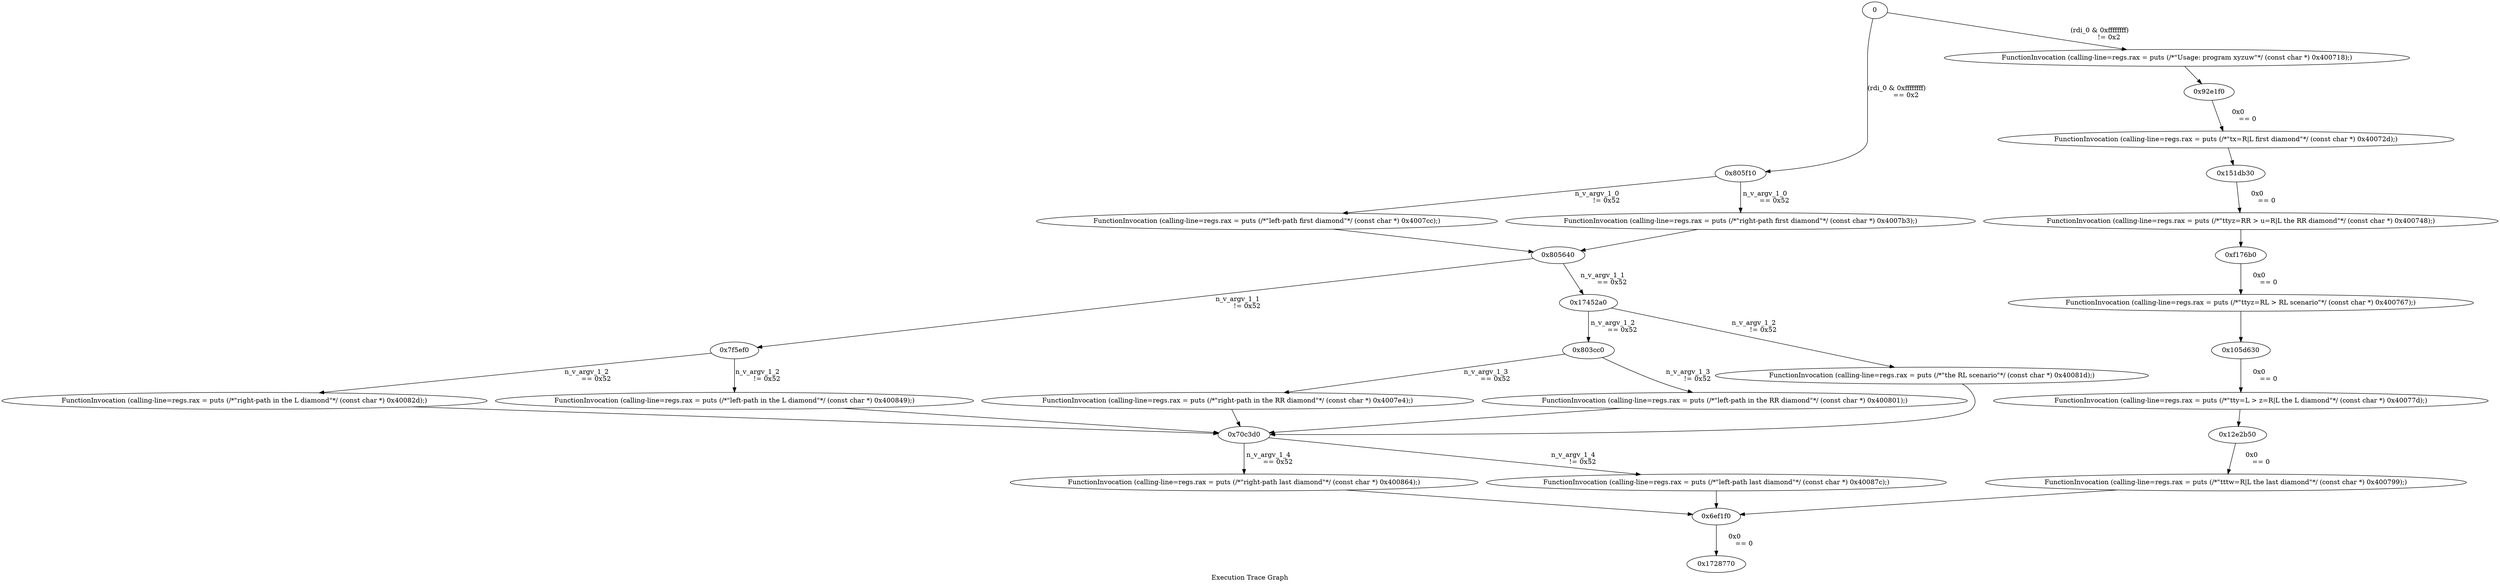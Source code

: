digraph "Execution Trace Graph" {
	label="Execution Trace Graph";

	Node0 [label = "0"];
	Node0x6ef1f0 [label = "0x6ef1f0"];
	Node0x70c3d0 [label = "0x70c3d0"];
	Node0x70e2e0 [label = "FunctionInvocation (calling-line=regs.rax = puts (/*\"right-path last diamond\"*/ (const char *) 0x400864);)"];
	Node0x7d6670 [label = "FunctionInvocation (calling-line=regs.rax = puts (/*\"left-path last diamond\"*/ (const char *) 0x40087c);)"];
	Node0x7f5ef0 [label = "0x7f5ef0"];
	Node0x803cc0 [label = "0x803cc0"];
	Node0x805640 [label = "0x805640"];
	Node0x805f10 [label = "0x805f10"];
	Node0x8d4d90 [label = "FunctionInvocation (calling-line=regs.rax = puts (/*\"right-path in the RR diamond\"*/ (const char *) 0x4007e4);)"];
	Node0x92e1f0 [label = "0x92e1f0"];
	Node0xee35a0 [label = "FunctionInvocation (calling-line=regs.rax = puts (/*\"\t\tyz=RR > u=R|L the RR diamond\"*/ (const char *) 0x400748);)"];
	Node0xf16fd0 [label = "FunctionInvocation (calling-line=regs.rax = puts (/*\"\t\ty=L > z=R|L the L diamond\"*/ (const char *) 0x40077d);)"];
	Node0xf176b0 [label = "0xf176b0"];
	Node0xfbf0e0 [label = "FunctionInvocation (calling-line=regs.rax = puts (/*\"Usage: program xyzuw\"*/ (const char *) 0x400718);)"];
	Node0x1000e90 [label = "FunctionInvocation (calling-line=regs.rax = puts (/*\"\t\tyz=RL > RL scenario\"*/ (const char *) 0x400767);)"];
	Node0x105d630 [label = "0x105d630"];
	Node0x12e2b50 [label = "0x12e2b50"];
	Node0x133b2e0 [label = "FunctionInvocation (calling-line=regs.rax = puts (/*\"the RL scenario\"*/ (const char *) 0x40081d);)"];
	Node0x13af2a0 [label = "FunctionInvocation (calling-line=regs.rax = puts (/*\"left-path in the RR diamond\"*/ (const char *) 0x400801);)"];
	Node0x14478e0 [label = "FunctionInvocation (calling-line=regs.rax = puts (/*\"right-path in the L diamond\"*/ (const char *) 0x40082d);)"];
	Node0x148d9b0 [label = "FunctionInvocation (calling-line=regs.rax = puts (/*\"\tx=R|L first diamond\"*/ (const char *) 0x40072d);)"];
	Node0x14ca940 [label = "FunctionInvocation (calling-line=regs.rax = puts (/*\"left-path first diamond\"*/ (const char *) 0x4007cc);)"];
	Node0x150f900 [label = "FunctionInvocation (calling-line=regs.rax = puts (/*\"right-path first diamond\"*/ (const char *) 0x4007b3);)"];
	Node0x151db30 [label = "0x151db30"];
	Node0x15c6370 [label = "FunctionInvocation (calling-line=regs.rax = puts (/*\"left-path in the L diamond\"*/ (const char *) 0x400849);)"];
	Node0x16b8180 [label = "FunctionInvocation (calling-line=regs.rax = puts (/*\"\t\t\tw=R|L the last diamond\"*/ (const char *) 0x400799);)"];
	Node0x1728770 [label = "0x1728770"];
	Node0x17452a0 [label = "0x17452a0"];
	Node0 -> Node0x805f10 [label = "(rdi_0 & 0xffffffff)
	 == 0x2"];
	Node0 -> Node0xfbf0e0 [label = "(rdi_0 & 0xffffffff)
	 != 0x2"];
	Node0xfbf0e0 -> Node0x92e1f0 [label = ""];
	Node0x805f10 -> Node0x150f900 [label = "n_v_argv_1_0
	 == 0x52"];
	Node0x150f900 -> Node0x805640 [label = ""];
	Node0x805f10 -> Node0x14ca940 [label = "n_v_argv_1_0
	 != 0x52"];
	Node0x14ca940 -> Node0x805640 [label = ""];
	Node0x92e1f0 -> Node0x148d9b0 [label = "0x0
	 == 0"];
	Node0x148d9b0 -> Node0x151db30 [label = ""];
	Node0x805640 -> Node0x17452a0 [label = "n_v_argv_1_1
	 == 0x52"];
	Node0x805640 -> Node0x7f5ef0 [label = "n_v_argv_1_1
	 != 0x52"];
	Node0x151db30 -> Node0xee35a0 [label = "0x0
	 == 0"];
	Node0xee35a0 -> Node0xf176b0 [label = ""];
	Node0x17452a0 -> Node0x803cc0 [label = "n_v_argv_1_2
	 == 0x52"];
	Node0x17452a0 -> Node0x133b2e0 [label = "n_v_argv_1_2
	 != 0x52"];
	Node0x133b2e0 -> Node0x70c3d0 [label = ""];
	Node0x7f5ef0 -> Node0x14478e0 [label = "n_v_argv_1_2
	 == 0x52"];
	Node0x14478e0 -> Node0x70c3d0 [label = ""];
	Node0x7f5ef0 -> Node0x15c6370 [label = "n_v_argv_1_2
	 != 0x52"];
	Node0x15c6370 -> Node0x70c3d0 [label = ""];
	Node0xf176b0 -> Node0x1000e90 [label = "0x0
	 == 0"];
	Node0x1000e90 -> Node0x105d630 [label = ""];
	Node0x803cc0 -> Node0x8d4d90 [label = "n_v_argv_1_3
	 == 0x52"];
	Node0x8d4d90 -> Node0x70c3d0 [label = ""];
	Node0x803cc0 -> Node0x13af2a0 [label = "n_v_argv_1_3
	 != 0x52"];
	Node0x13af2a0 -> Node0x70c3d0 [label = ""];
	Node0x70c3d0 -> Node0x70e2e0 [label = "n_v_argv_1_4
	 == 0x52"];
	Node0x70e2e0 -> Node0x6ef1f0 [label = ""];
	Node0x70c3d0 -> Node0x7d6670 [label = "n_v_argv_1_4
	 != 0x52"];
	Node0x7d6670 -> Node0x6ef1f0 [label = ""];
	Node0x105d630 -> Node0xf16fd0 [label = "0x0
	 == 0"];
	Node0xf16fd0 -> Node0x12e2b50 [label = ""];
	Node0x6ef1f0 -> Node0x1728770 [label = "0x0
	 == 0"];
	Node0x12e2b50 -> Node0x16b8180 [label = "0x0
	 == 0"];
	Node0x16b8180 -> Node0x6ef1f0 [label = ""];
}
